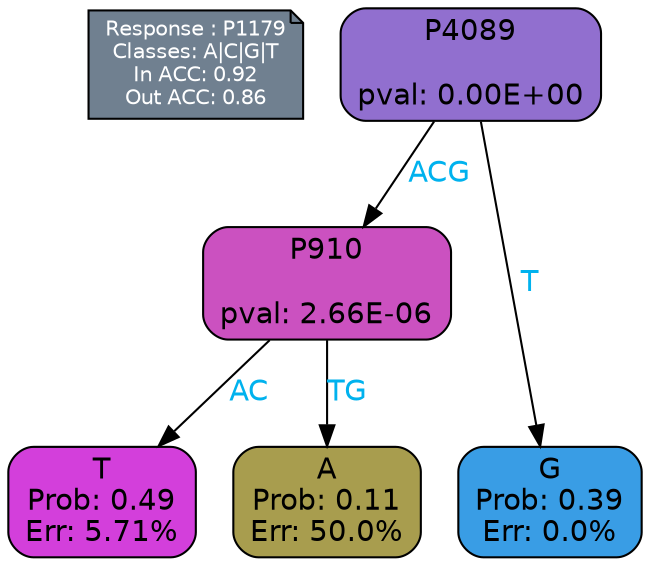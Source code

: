 digraph Tree {
node [shape=box, style="filled, rounded", color="black", fontname=helvetica] ;
graph [ranksep=equally, splines=polylines, bgcolor=transparent, dpi=600] ;
edge [fontname=helvetica] ;
LEGEND [label="Response : P1179
Classes: A|C|G|T
In ACC: 0.92
Out ACC: 0.86
",shape=note,align=left,style=filled,fillcolor="slategray",fontcolor="white",fontsize=10];1 [label="P4089

pval: 0.00E+00", fillcolor="#916fcf"] ;
2 [label="P910

pval: 2.66E-06", fillcolor="#cb51c0"] ;
3 [label="T
Prob: 0.49
Err: 5.71%", fillcolor="#d33fdb"] ;
4 [label="A
Prob: 0.11
Err: 50.0%", fillcolor="#a89d4e"] ;
5 [label="G
Prob: 0.39
Err: 0.0%", fillcolor="#399de5"] ;
1 -> 2 [label="ACG",fontcolor=deepskyblue2] ;
1 -> 5 [label="T",fontcolor=deepskyblue2] ;
2 -> 3 [label="AC",fontcolor=deepskyblue2] ;
2 -> 4 [label="TG",fontcolor=deepskyblue2] ;
{rank = same; 3;4;5;}{rank = same; LEGEND;1;}}